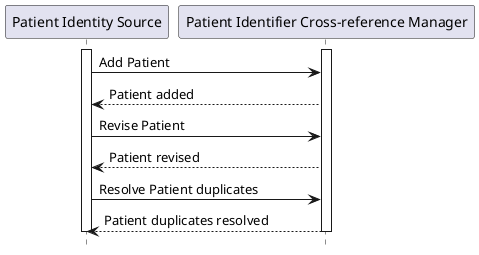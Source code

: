 @startuml
hide footbox
participant "Patient Identity Source" as PatientIdentitySource
participant "Patient Identifier Cross-reference Manager" as PatientIdentifierCrossReferenceManager
activate "PatientIdentitySource"
activate "PatientIdentifierCrossReferenceManager"
"PatientIdentitySource" -> "PatientIdentifierCrossReferenceManager" : Add Patient
"PatientIdentifierCrossReferenceManager" --> "PatientIdentitySource" : Patient added
"PatientIdentitySource" -> "PatientIdentifierCrossReferenceManager" : Revise Patient
"PatientIdentifierCrossReferenceManager" --> "PatientIdentitySource" : Patient revised
"PatientIdentitySource" -> "PatientIdentifierCrossReferenceManager" : Resolve Patient duplicates
"PatientIdentifierCrossReferenceManager" --> "PatientIdentitySource" : Patient duplicates resolved
deactivate "PatientIdentitySource"
deactivate "PatientIdentifierCrossReferenceManager"
@enduml
